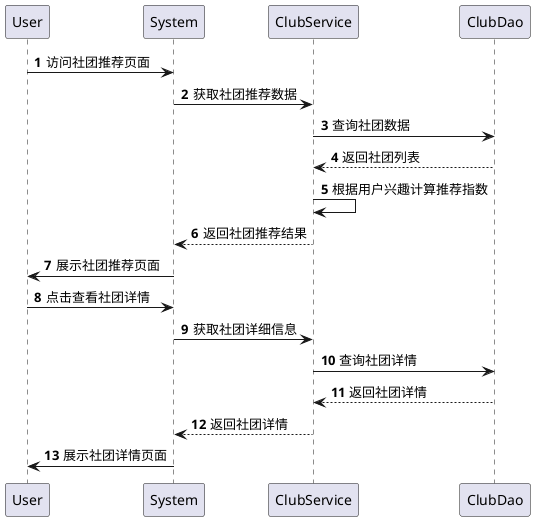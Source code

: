 @startuml
' https://plantuml.com/sequence-diagram

autonumber

participant User
participant System
participant ClubService
participant ClubDao

User -> System: 访问社团推荐页面
System -> ClubService: 获取社团推荐数据
ClubService -> ClubDao: 查询社团数据
ClubDao --> ClubService: 返回社团列表
ClubService -> ClubService: 根据用户兴趣计算推荐指数
ClubService --> System: 返回社团推荐结果
System -> User: 展示社团推荐页面

User -> System: 点击查看社团详情
System -> ClubService: 获取社团详细信息
ClubService -> ClubDao: 查询社团详情
ClubDao --> ClubService: 返回社团详情
ClubService --> System: 返回社团详情
System -> User: 展示社团详情页面

@enduml